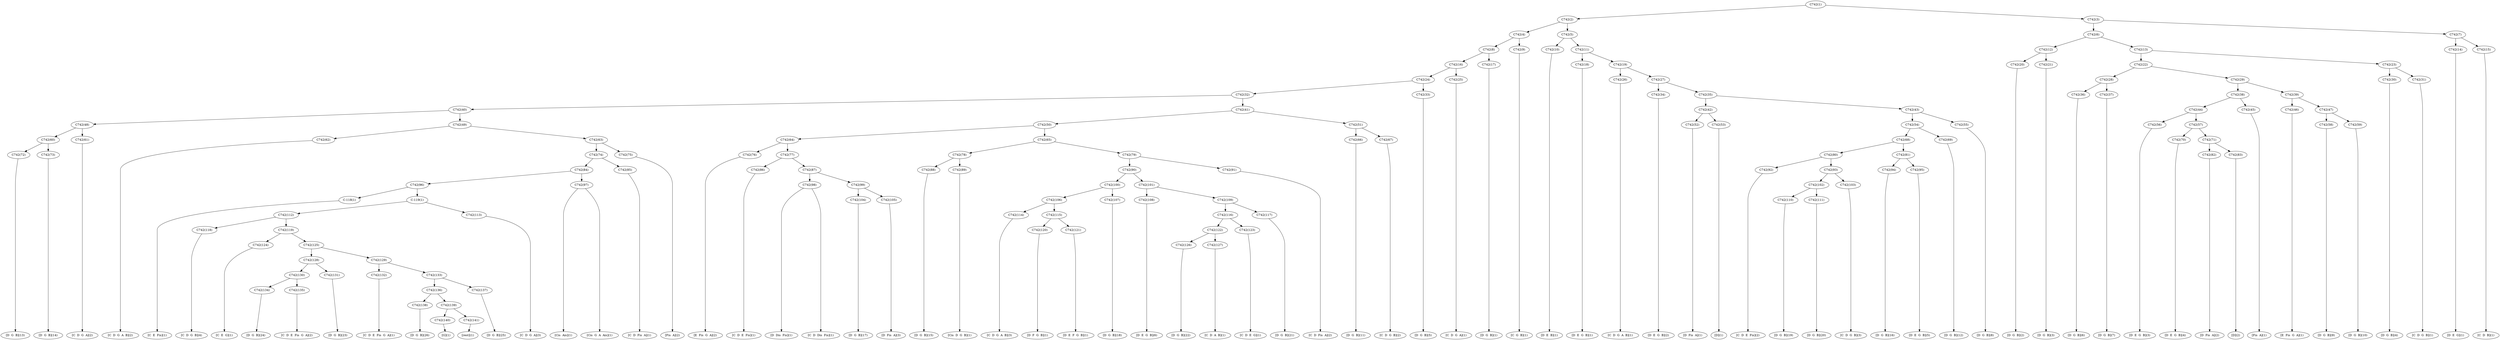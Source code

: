 digraph sample{
"C742(1)"->"C742(2)"
"C742(1)"->"C742(3)"
"C742(2)"->"C742(4)"
"C742(2)"->"C742(5)"
"C742(3)"->"C742(6)"
"C742(3)"->"C742(7)"
"C742(4)"->"C742(8)"
"C742(4)"->"C742(9)"
"C742(5)"->"C742(10)"
"C742(5)"->"C742(11)"
"C742(6)"->"C742(12)"
"C742(6)"->"C742(13)"
"C742(7)"->"C742(14)"
"C742(7)"->"C742(15)"
"C742(8)"->"C742(16)"
"C742(8)"->"C742(17)"
"C742(9)"->"[C  G  B](1)"
"C742(10)"->"[D  E  B](1)"
"C742(11)"->"C742(18)"
"C742(11)"->"C742(19)"
"C742(12)"->"C742(20)"
"C742(12)"->"C742(21)"
"C742(13)"->"C742(22)"
"C742(13)"->"C742(23)"
"C742(14)"->"[D  E  G](1)"
"C742(15)"->"[C  D  B](1)"
"C742(16)"->"C742(24)"
"C742(16)"->"C742(25)"
"C742(17)"->"[D  G  B](1)"
"C742(18)"->"[D  E  G  B](1)"
"C742(19)"->"C742(26)"
"C742(19)"->"C742(27)"
"C742(20)"->"[D  G  B](2)"
"C742(21)"->"[D  G  B](3)"
"C742(22)"->"C742(28)"
"C742(22)"->"C742(29)"
"C742(23)"->"C742(30)"
"C742(23)"->"C742(31)"
"C742(24)"->"C742(32)"
"C742(24)"->"C742(33)"
"C742(25)"->"[C  D  G  A](1)"
"C742(26)"->"[C  D  G  A  B](1)"
"C742(27)"->"C742(34)"
"C742(27)"->"C742(35)"
"C742(28)"->"C742(36)"
"C742(28)"->"C742(37)"
"C742(29)"->"C742(38)"
"C742(29)"->"C742(39)"
"C742(30)"->"[D  G  B](4)"
"C742(31)"->"[C  D  G  B](1)"
"C742(32)"->"C742(40)"
"C742(32)"->"C742(41)"
"C742(33)"->"[D  G  B](5)"
"C742(34)"->"[D  E  G  B](2)"
"C742(35)"->"C742(42)"
"C742(35)"->"C742(43)"
"C742(36)"->"[D  G  B](6)"
"C742(37)"->"[D  G  B](7)"
"C742(38)"->"C742(44)"
"C742(38)"->"C742(45)"
"C742(39)"->"C742(46)"
"C742(39)"->"C742(47)"
"C742(40)"->"C742(48)"
"C742(40)"->"C742(49)"
"C742(41)"->"C742(50)"
"C742(41)"->"C742(51)"
"C742(42)"->"C742(52)"
"C742(42)"->"C742(53)"
"C742(43)"->"C742(54)"
"C742(43)"->"C742(55)"
"C742(44)"->"C742(56)"
"C742(44)"->"C742(57)"
"C742(45)"->"[Fis  A](1)"
"C742(46)"->"[E  Fis  G  A](1)"
"C742(47)"->"C742(58)"
"C742(47)"->"C742(59)"
"C742(48)"->"C742(60)"
"C742(48)"->"C742(61)"
"C742(49)"->"C742(62)"
"C742(49)"->"C742(63)"
"C742(50)"->"C742(64)"
"C742(50)"->"C742(65)"
"C742(51)"->"C742(66)"
"C742(51)"->"C742(67)"
"C742(52)"->"[D  Fis  A](1)"
"C742(53)"->"[D](1)"
"C742(54)"->"C742(68)"
"C742(54)"->"C742(69)"
"C742(55)"->"[D  G  B](8)"
"C742(56)"->"[D  E  G  B](3)"
"C742(57)"->"C742(70)"
"C742(57)"->"C742(71)"
"C742(58)"->"[D  G  B](9)"
"C742(59)"->"[D  G  B](10)"
"C742(60)"->"C742(72)"
"C742(60)"->"C742(73)"
"C742(61)"->"[C  D  G  A](2)"
"C742(62)"->"[C  D  G  A  B](2)"
"C742(63)"->"C742(74)"
"C742(63)"->"C742(75)"
"C742(64)"->"C742(76)"
"C742(64)"->"C742(77)"
"C742(65)"->"C742(78)"
"C742(65)"->"C742(79)"
"C742(66)"->"[D  G  B](11)"
"C742(67)"->"[C  D  G  B](2)"
"C742(68)"->"C742(80)"
"C742(68)"->"C742(81)"
"C742(69)"->"[D  G  B](12)"
"C742(70)"->"[D  E  G  B](4)"
"C742(71)"->"C742(82)"
"C742(71)"->"C742(83)"
"C742(72)"->"[D  G  B](13)"
"C742(73)"->"[D  G  B](14)"
"C742(74)"->"C742(84)"
"C742(74)"->"C742(85)"
"C742(75)"->"[Fis  A](2)"
"C742(76)"->"[E  Fis  G  A](2)"
"C742(77)"->"C742(86)"
"C742(77)"->"C742(87)"
"C742(78)"->"C742(88)"
"C742(78)"->"C742(89)"
"C742(79)"->"C742(90)"
"C742(79)"->"C742(91)"
"C742(80)"->"C742(92)"
"C742(80)"->"C742(93)"
"C742(81)"->"C742(94)"
"C742(81)"->"C742(95)"
"C742(82)"->"[D  Fis  A](2)"
"C742(83)"->"[D](2)"
"C742(84)"->"C742(96)"
"C742(84)"->"C742(97)"
"C742(85)"->"[C  D  Fis  A](1)"
"C742(86)"->"[C  D  E  Fis](1)"
"C742(87)"->"C742(98)"
"C742(87)"->"C742(99)"
"C742(88)"->"[D  G  B](15)"
"C742(89)"->"[Cis  D  G  B](1)"
"C742(90)"->"C742(100)"
"C742(90)"->"C742(101)"
"C742(91)"->"[C  D  Fis  A](2)"
"C742(92)"->"[C  D  E  Fis](2)"
"C742(93)"->"C742(102)"
"C742(93)"->"C742(103)"
"C742(94)"->"[D  G  B](16)"
"C742(95)"->"[D  E  G  B](5)"
"C742(96)"->"C-118(1)"
"C742(96)"->"C-119(1)"
"C742(97)"->"[Cis  Ais](1)"
"C742(97)"->"[Cis  G  A  Ais](1)"
"C742(98)"->"[D  Dis  Fis](1)"
"C742(98)"->"[C  D  Dis  Fis](1)"
"C742(99)"->"C742(104)"
"C742(99)"->"C742(105)"
"C742(100)"->"C742(106)"
"C742(100)"->"C742(107)"
"C742(101)"->"C742(108)"
"C742(101)"->"C742(109)"
"C742(102)"->"C742(110)"
"C742(102)"->"C742(111)"
"C742(103)"->"[C  D  G  B](3)"
"C-118(1)"->"[C  E  Fis](1)"
"C-119(1)"->"C742(112)"
"C-119(1)"->"C742(113)"
"C742(104)"->"[D  G  B](17)"
"C742(105)"->"[D  Fis  A](3)"
"C742(106)"->"C742(114)"
"C742(106)"->"C742(115)"
"C742(107)"->"[D  G  B](18)"
"C742(108)"->"[D  E  G  B](6)"
"C742(109)"->"C742(116)"
"C742(109)"->"C742(117)"
"C742(110)"->"[D  G  B](19)"
"C742(111)"->"[D  G  B](20)"
"C742(112)"->"C742(118)"
"C742(112)"->"C742(119)"
"C742(113)"->"[C  D  G  A](3)"
"C742(114)"->"[C  D  G  A  B](3)"
"C742(115)"->"C742(120)"
"C742(115)"->"C742(121)"
"C742(116)"->"C742(122)"
"C742(116)"->"C742(123)"
"C742(117)"->"[D  G  B](21)"
"C742(118)"->"[C  D  G  B](4)"
"C742(119)"->"C742(124)"
"C742(119)"->"C742(125)"
"C742(120)"->"[D  F  G  B](1)"
"C742(121)"->"[D  E  F  G  B](1)"
"C742(122)"->"C742(126)"
"C742(122)"->"C742(127)"
"C742(123)"->"[C  D  E  G](1)"
"C742(124)"->"[C  E  G](1)"
"C742(125)"->"C742(128)"
"C742(125)"->"C742(129)"
"C742(126)"->"[D  G  B](22)"
"C742(127)"->"[C  D  A  B](1)"
"C742(128)"->"C742(130)"
"C742(128)"->"C742(131)"
"C742(129)"->"C742(132)"
"C742(129)"->"C742(133)"
"C742(130)"->"C742(134)"
"C742(130)"->"C742(135)"
"C742(131)"->"[D  G  B](23)"
"C742(132)"->"[C  D  E  Fis  G  A](1)"
"C742(133)"->"C742(136)"
"C742(133)"->"C742(137)"
"C742(134)"->"[D  G  B](24)"
"C742(135)"->"[C  D  E  Fis  G  A](2)"
"C742(136)"->"C742(138)"
"C742(136)"->"C742(139)"
"C742(137)"->"[D  G  B](25)"
"C742(138)"->"[D  G  B](26)"
"C742(139)"->"C742(140)"
"C742(139)"->"C742(141)"
"C742(140)"->"[G](1)"
"C742(141)"->"[rest](1)"
{rank = min; "C742(1)";}
{rank = same; "C742(2)"; "C742(3)";}
{rank = same; "C742(4)"; "C742(5)"; "C742(6)"; "C742(7)";}
{rank = same; "C742(8)"; "C742(9)"; "C742(10)"; "C742(11)"; "C742(12)"; "C742(13)"; "C742(14)"; "C742(15)";}
{rank = same; "C742(16)"; "C742(17)"; "C742(18)"; "C742(19)"; "C742(20)"; "C742(21)"; "C742(22)"; "C742(23)";}
{rank = same; "C742(24)"; "C742(25)"; "C742(26)"; "C742(27)"; "C742(28)"; "C742(29)"; "C742(30)"; "C742(31)";}
{rank = same; "C742(32)"; "C742(33)"; "C742(34)"; "C742(35)"; "C742(36)"; "C742(37)"; "C742(38)"; "C742(39)";}
{rank = same; "C742(40)"; "C742(41)"; "C742(42)"; "C742(43)"; "C742(44)"; "C742(45)"; "C742(46)"; "C742(47)";}
{rank = same; "C742(48)"; "C742(49)"; "C742(50)"; "C742(51)"; "C742(52)"; "C742(53)"; "C742(54)"; "C742(55)"; "C742(56)"; "C742(57)"; "C742(58)"; "C742(59)";}
{rank = same; "C742(60)"; "C742(61)"; "C742(62)"; "C742(63)"; "C742(64)"; "C742(65)"; "C742(66)"; "C742(67)"; "C742(68)"; "C742(69)"; "C742(70)"; "C742(71)";}
{rank = same; "C742(72)"; "C742(73)"; "C742(74)"; "C742(75)"; "C742(76)"; "C742(77)"; "C742(78)"; "C742(79)"; "C742(80)"; "C742(81)"; "C742(82)"; "C742(83)";}
{rank = same; "C742(84)"; "C742(85)"; "C742(86)"; "C742(87)"; "C742(88)"; "C742(89)"; "C742(90)"; "C742(91)"; "C742(92)"; "C742(93)"; "C742(94)"; "C742(95)";}
{rank = same; "C742(96)"; "C742(97)"; "C742(98)"; "C742(99)"; "C742(100)"; "C742(101)"; "C742(102)"; "C742(103)";}
{rank = same; "C-118(1)"; "C-119(1)"; "C742(104)"; "C742(105)"; "C742(106)"; "C742(107)"; "C742(108)"; "C742(109)"; "C742(110)"; "C742(111)";}
{rank = same; "C742(112)"; "C742(113)"; "C742(114)"; "C742(115)"; "C742(116)"; "C742(117)";}
{rank = same; "C742(118)"; "C742(119)"; "C742(120)"; "C742(121)"; "C742(122)"; "C742(123)";}
{rank = same; "C742(124)"; "C742(125)"; "C742(126)"; "C742(127)";}
{rank = same; "C742(128)"; "C742(129)";}
{rank = same; "C742(130)"; "C742(131)"; "C742(132)"; "C742(133)";}
{rank = same; "C742(134)"; "C742(135)"; "C742(136)"; "C742(137)";}
{rank = same; "C742(138)"; "C742(139)";}
{rank = same; "C742(140)"; "C742(141)";}
{rank = same; "[C  G  B](1)"; "[D  E  B](1)"; "[D  E  G](1)"; "[C  D  B](1)"; "[D  G  B](1)"; "[D  E  G  B](1)"; "[D  G  B](2)"; "[D  G  B](3)"; "[C  D  G  A](1)"; "[C  D  G  A  B](1)"; "[D  G  B](4)"; "[C  D  G  B](1)"; "[D  G  B](5)"; "[D  E  G  B](2)"; "[D  G  B](6)"; "[D  G  B](7)"; "[Fis  A](1)"; "[E  Fis  G  A](1)"; "[D  Fis  A](1)"; "[D](1)"; "[D  G  B](8)"; "[D  E  G  B](3)"; "[D  G  B](9)"; "[D  G  B](10)"; "[C  D  G  A](2)"; "[C  D  G  A  B](2)"; "[D  G  B](11)"; "[C  D  G  B](2)"; "[D  G  B](12)"; "[D  E  G  B](4)"; "[D  G  B](13)"; "[D  G  B](14)"; "[Fis  A](2)"; "[E  Fis  G  A](2)"; "[D  Fis  A](2)"; "[D](2)"; "[C  D  Fis  A](1)"; "[C  D  E  Fis](1)"; "[D  G  B](15)"; "[Cis  D  G  B](1)"; "[C  D  Fis  A](2)"; "[C  D  E  Fis](2)"; "[D  G  B](16)"; "[D  E  G  B](5)"; "[Cis  Ais](1)"; "[Cis  G  A  Ais](1)"; "[D  Dis  Fis](1)"; "[C  D  Dis  Fis](1)"; "[C  D  G  B](3)"; "[C  E  Fis](1)"; "[D  G  B](17)"; "[D  Fis  A](3)"; "[D  G  B](18)"; "[D  E  G  B](6)"; "[D  G  B](19)"; "[D  G  B](20)"; "[C  D  G  A](3)"; "[C  D  G  A  B](3)"; "[D  G  B](21)"; "[C  D  G  B](4)"; "[D  F  G  B](1)"; "[D  E  F  G  B](1)"; "[C  D  E  G](1)"; "[C  E  G](1)"; "[D  G  B](22)"; "[C  D  A  B](1)"; "[D  G  B](23)"; "[C  D  E  Fis  G  A](1)"; "[D  G  B](24)"; "[C  D  E  Fis  G  A](2)"; "[D  G  B](25)"; "[D  G  B](26)"; "[G](1)"; "[rest](1)";}
}
